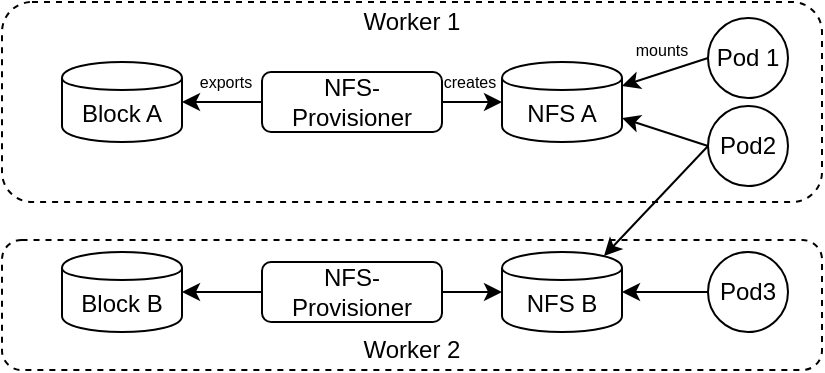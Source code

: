 <mxfile version="11.1.5" type="device" pages="1"><diagram id="609zYcIlBicT5HMGAaL3" name="Page-1"><mxGraphModel dx="757" dy="412" grid="1" gridSize="10" guides="1" tooltips="1" connect="1" arrows="1" fold="1" page="1" pageScale="1" pageWidth="827" pageHeight="1169" math="0" shadow="0"><root><mxCell id="0"/><mxCell id="1" parent="0"/><mxCell id="acaRaP6WDqSo0KedB5NL-12" value="" style="rounded=1;whiteSpace=wrap;html=1;dashed=1;" vertex="1" parent="1"><mxGeometry x="90" y="209" width="410" height="65" as="geometry"/></mxCell><mxCell id="acaRaP6WDqSo0KedB5NL-11" value="" style="rounded=1;whiteSpace=wrap;html=1;dashed=1;" vertex="1" parent="1"><mxGeometry x="90" y="90" width="410" height="100" as="geometry"/></mxCell><mxCell id="acaRaP6WDqSo0KedB5NL-1" value="Block A" style="shape=cylinder;whiteSpace=wrap;html=1;boundedLbl=1;backgroundOutline=1;" vertex="1" parent="1"><mxGeometry x="120" y="120" width="60" height="40" as="geometry"/></mxCell><mxCell id="acaRaP6WDqSo0KedB5NL-2" value="&lt;div&gt;NFS B&lt;br&gt;&lt;/div&gt;" style="shape=cylinder;whiteSpace=wrap;html=1;boundedLbl=1;backgroundOutline=1;" vertex="1" parent="1"><mxGeometry x="340" y="215" width="60" height="40" as="geometry"/></mxCell><mxCell id="acaRaP6WDqSo0KedB5NL-3" value="Block B" style="shape=cylinder;whiteSpace=wrap;html=1;boundedLbl=1;backgroundOutline=1;" vertex="1" parent="1"><mxGeometry x="120" y="215" width="60" height="40" as="geometry"/></mxCell><mxCell id="acaRaP6WDqSo0KedB5NL-4" value="NFS A" style="shape=cylinder;whiteSpace=wrap;html=1;boundedLbl=1;backgroundOutline=1;" vertex="1" parent="1"><mxGeometry x="340" y="120" width="60" height="40" as="geometry"/></mxCell><mxCell id="acaRaP6WDqSo0KedB5NL-22" style="edgeStyle=none;rounded=0;orthogonalLoop=1;jettySize=auto;html=1;exitX=0;exitY=0.5;exitDx=0;exitDy=0;entryX=1;entryY=0.5;entryDx=0;entryDy=0;" edge="1" parent="1" source="acaRaP6WDqSo0KedB5NL-5" target="acaRaP6WDqSo0KedB5NL-3"><mxGeometry relative="1" as="geometry"/></mxCell><mxCell id="acaRaP6WDqSo0KedB5NL-23" style="edgeStyle=none;rounded=0;orthogonalLoop=1;jettySize=auto;html=1;exitX=1;exitY=0.5;exitDx=0;exitDy=0;entryX=0;entryY=0.5;entryDx=0;entryDy=0;" edge="1" parent="1" source="acaRaP6WDqSo0KedB5NL-5" target="acaRaP6WDqSo0KedB5NL-2"><mxGeometry relative="1" as="geometry"/></mxCell><mxCell id="acaRaP6WDqSo0KedB5NL-5" value="NFS-Provisioner" style="rounded=1;whiteSpace=wrap;html=1;" vertex="1" parent="1"><mxGeometry x="220" y="220" width="90" height="30" as="geometry"/></mxCell><mxCell id="acaRaP6WDqSo0KedB5NL-20" style="edgeStyle=none;rounded=0;orthogonalLoop=1;jettySize=auto;html=1;exitX=0;exitY=0.5;exitDx=0;exitDy=0;entryX=1;entryY=0.5;entryDx=0;entryDy=0;" edge="1" parent="1" source="acaRaP6WDqSo0KedB5NL-6" target="acaRaP6WDqSo0KedB5NL-1"><mxGeometry relative="1" as="geometry"/></mxCell><mxCell id="acaRaP6WDqSo0KedB5NL-21" style="edgeStyle=none;rounded=0;orthogonalLoop=1;jettySize=auto;html=1;exitX=1;exitY=0.5;exitDx=0;exitDy=0;entryX=0;entryY=0.5;entryDx=0;entryDy=0;" edge="1" parent="1" source="acaRaP6WDqSo0KedB5NL-6" target="acaRaP6WDqSo0KedB5NL-4"><mxGeometry relative="1" as="geometry"/></mxCell><mxCell id="acaRaP6WDqSo0KedB5NL-6" value="NFS-Provisioner" style="rounded=1;whiteSpace=wrap;html=1;" vertex="1" parent="1"><mxGeometry x="220" y="125" width="90" height="30" as="geometry"/></mxCell><mxCell id="acaRaP6WDqSo0KedB5NL-16" style="rounded=0;orthogonalLoop=1;jettySize=auto;html=1;exitX=0;exitY=0.5;exitDx=0;exitDy=0;entryX=1;entryY=0.3;entryDx=0;entryDy=0;" edge="1" parent="1" source="acaRaP6WDqSo0KedB5NL-7" target="acaRaP6WDqSo0KedB5NL-4"><mxGeometry relative="1" as="geometry"/></mxCell><mxCell id="acaRaP6WDqSo0KedB5NL-7" value="Pod 1" style="ellipse;whiteSpace=wrap;html=1;aspect=fixed;" vertex="1" parent="1"><mxGeometry x="443" y="98" width="40" height="40" as="geometry"/></mxCell><mxCell id="acaRaP6WDqSo0KedB5NL-17" style="edgeStyle=none;rounded=0;orthogonalLoop=1;jettySize=auto;html=1;exitX=0;exitY=0.5;exitDx=0;exitDy=0;entryX=1;entryY=0.7;entryDx=0;entryDy=0;" edge="1" parent="1" source="acaRaP6WDqSo0KedB5NL-8" target="acaRaP6WDqSo0KedB5NL-4"><mxGeometry relative="1" as="geometry"/></mxCell><mxCell id="acaRaP6WDqSo0KedB5NL-18" style="edgeStyle=none;rounded=0;orthogonalLoop=1;jettySize=auto;html=1;exitX=0;exitY=0.5;exitDx=0;exitDy=0;entryX=0.85;entryY=0.05;entryDx=0;entryDy=0;entryPerimeter=0;" edge="1" parent="1" source="acaRaP6WDqSo0KedB5NL-8" target="acaRaP6WDqSo0KedB5NL-2"><mxGeometry relative="1" as="geometry"/></mxCell><mxCell id="acaRaP6WDqSo0KedB5NL-8" value="Pod2" style="ellipse;whiteSpace=wrap;html=1;aspect=fixed;" vertex="1" parent="1"><mxGeometry x="443" y="142" width="40" height="40" as="geometry"/></mxCell><mxCell id="acaRaP6WDqSo0KedB5NL-19" style="edgeStyle=none;rounded=0;orthogonalLoop=1;jettySize=auto;html=1;exitX=0;exitY=0.5;exitDx=0;exitDy=0;entryX=1;entryY=0.5;entryDx=0;entryDy=0;" edge="1" parent="1" source="acaRaP6WDqSo0KedB5NL-9" target="acaRaP6WDqSo0KedB5NL-2"><mxGeometry relative="1" as="geometry"/></mxCell><mxCell id="acaRaP6WDqSo0KedB5NL-9" value="Pod3" style="ellipse;whiteSpace=wrap;html=1;aspect=fixed;" vertex="1" parent="1"><mxGeometry x="443" y="215" width="40" height="40" as="geometry"/></mxCell><mxCell id="acaRaP6WDqSo0KedB5NL-13" value="Worker 1" style="text;html=1;strokeColor=none;fillColor=none;align=center;verticalAlign=middle;whiteSpace=wrap;rounded=0;" vertex="1" parent="1"><mxGeometry x="265" y="90" width="60" height="20" as="geometry"/></mxCell><mxCell id="acaRaP6WDqSo0KedB5NL-14" value="Worker 2" style="text;html=1;strokeColor=none;fillColor=none;align=center;verticalAlign=middle;whiteSpace=wrap;rounded=0;" vertex="1" parent="1"><mxGeometry x="265" y="254" width="60" height="20" as="geometry"/></mxCell><mxCell id="acaRaP6WDqSo0KedB5NL-24" value="&lt;font style=&quot;font-size: 8px&quot;&gt;mounts&lt;/font&gt;" style="text;html=1;strokeColor=none;fillColor=none;align=center;verticalAlign=middle;whiteSpace=wrap;rounded=0;dashed=1;" vertex="1" parent="1"><mxGeometry x="400" y="103" width="40" height="20" as="geometry"/></mxCell><mxCell id="acaRaP6WDqSo0KedB5NL-25" value="exports" style="text;html=1;strokeColor=none;fillColor=none;align=center;verticalAlign=middle;whiteSpace=wrap;rounded=0;dashed=1;fontSize=8;" vertex="1" parent="1"><mxGeometry x="182" y="120" width="40" height="20" as="geometry"/></mxCell><mxCell id="acaRaP6WDqSo0KedB5NL-26" value="creates" style="text;html=1;strokeColor=none;fillColor=none;align=center;verticalAlign=middle;whiteSpace=wrap;rounded=0;dashed=1;fontSize=8;" vertex="1" parent="1"><mxGeometry x="304" y="120" width="40" height="20" as="geometry"/></mxCell></root></mxGraphModel></diagram></mxfile>